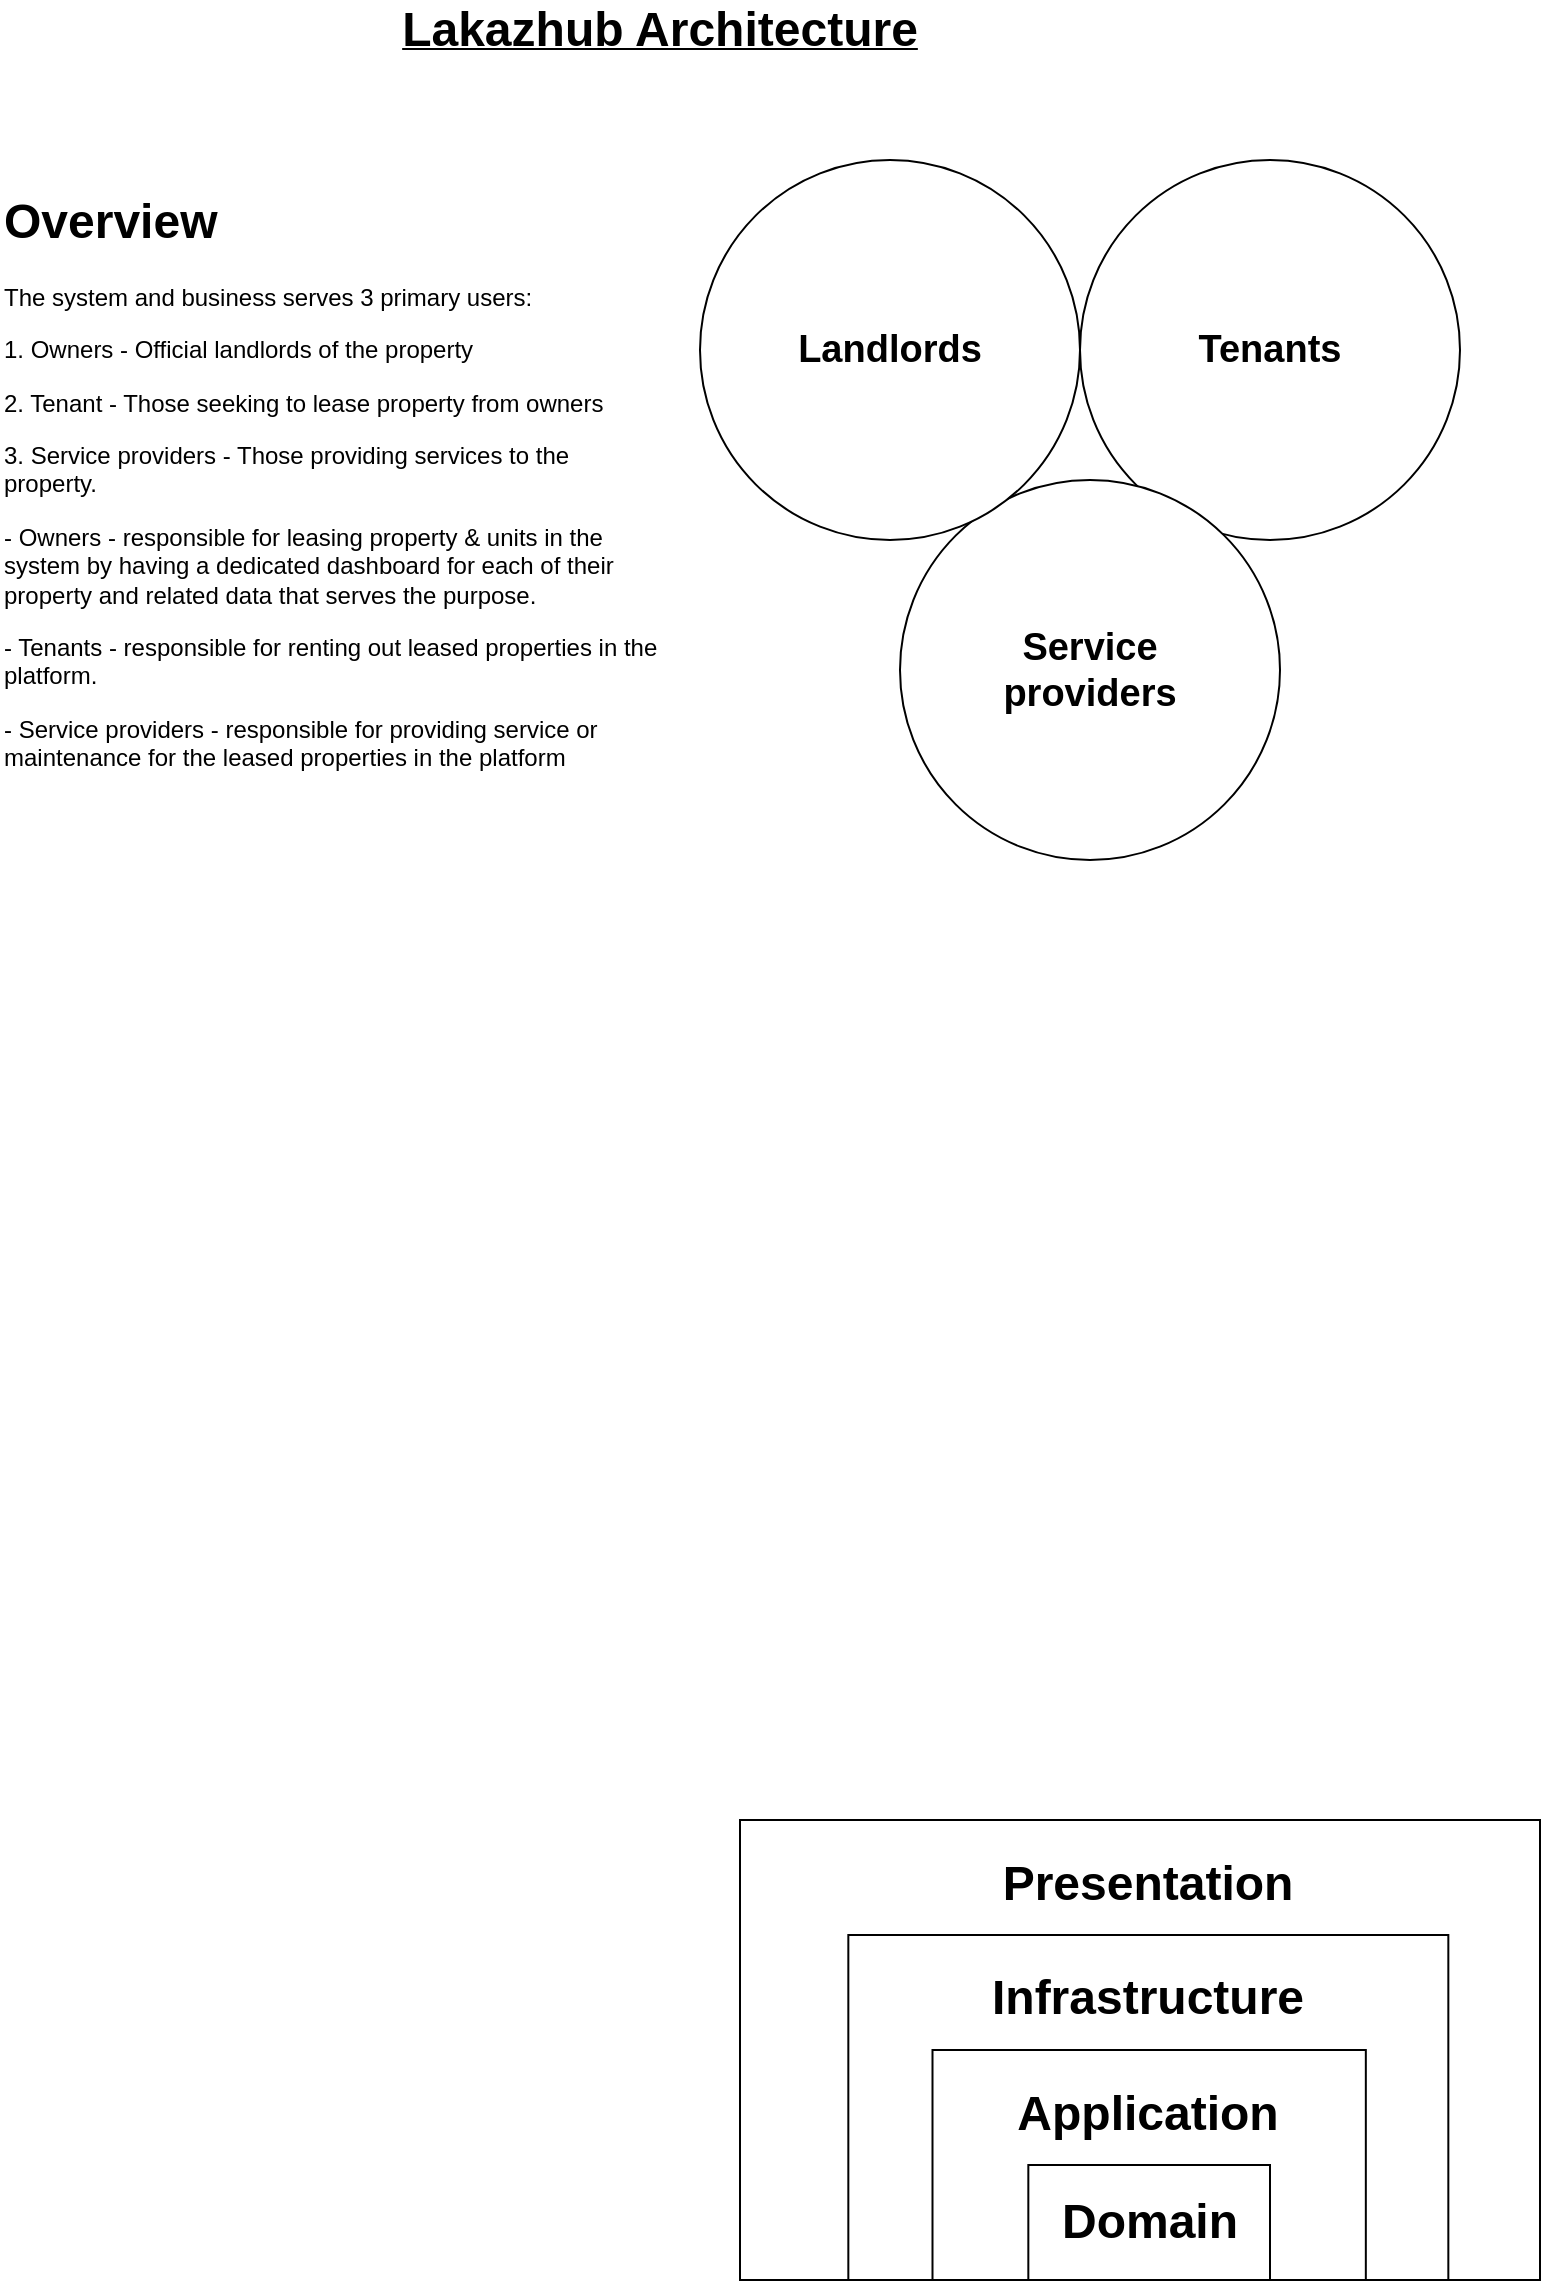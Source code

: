 <mxfile version="27.1.6">
  <diagram name="Page-1" id="5wCCrMCGz2_fKdGjyEey">
    <mxGraphModel dx="1188" dy="655" grid="1" gridSize="10" guides="1" tooltips="1" connect="1" arrows="1" fold="1" page="1" pageScale="1" pageWidth="850" pageHeight="1100" math="0" shadow="0">
      <root>
        <mxCell id="0" />
        <mxCell id="1" parent="0" />
        <mxCell id="TaExUOb9A3CnNy5FOmea-11" value="" style="group" vertex="1" connectable="0" parent="1">
          <mxGeometry x="440" y="960" width="400" height="230" as="geometry" />
        </mxCell>
        <mxCell id="TaExUOb9A3CnNy5FOmea-9" value="" style="rounded=0;whiteSpace=wrap;html=1;" vertex="1" parent="TaExUOb9A3CnNy5FOmea-11">
          <mxGeometry width="400" height="230" as="geometry" />
        </mxCell>
        <mxCell id="TaExUOb9A3CnNy5FOmea-7" value="" style="rounded=0;whiteSpace=wrap;html=1;" vertex="1" parent="TaExUOb9A3CnNy5FOmea-11">
          <mxGeometry x="54.167" y="57.5" width="300" height="172.5" as="geometry" />
        </mxCell>
        <mxCell id="TaExUOb9A3CnNy5FOmea-3" value="" style="rounded=0;whiteSpace=wrap;html=1;" vertex="1" parent="TaExUOb9A3CnNy5FOmea-11">
          <mxGeometry x="96.25" y="115" width="216.667" height="115" as="geometry" />
        </mxCell>
        <mxCell id="TaExUOb9A3CnNy5FOmea-4" value="&lt;b&gt;&lt;font style=&quot;font-size: 24px;&quot;&gt;Application&lt;/font&gt;&lt;/b&gt;" style="text;html=1;align=center;verticalAlign=middle;whiteSpace=wrap;rounded=0;" vertex="1" parent="TaExUOb9A3CnNy5FOmea-11">
          <mxGeometry x="154.167" y="127.778" width="100" height="38.333" as="geometry" />
        </mxCell>
        <mxCell id="TaExUOb9A3CnNy5FOmea-6" value="" style="group" vertex="1" connectable="0" parent="TaExUOb9A3CnNy5FOmea-11">
          <mxGeometry x="144.167" y="172.5" width="120.833" height="57.5" as="geometry" />
        </mxCell>
        <mxCell id="TaExUOb9A3CnNy5FOmea-2" value="" style="rounded=0;whiteSpace=wrap;html=1;" vertex="1" parent="TaExUOb9A3CnNy5FOmea-6">
          <mxGeometry width="120.833" height="57.5" as="geometry" />
        </mxCell>
        <mxCell id="TaExUOb9A3CnNy5FOmea-5" value="&lt;b&gt;&lt;font style=&quot;font-size: 24px;&quot;&gt;Domain&lt;/font&gt;&lt;/b&gt;" style="text;html=1;align=center;verticalAlign=middle;whiteSpace=wrap;rounded=0;" vertex="1" parent="TaExUOb9A3CnNy5FOmea-6">
          <mxGeometry x="10.417" y="9.583" width="100" height="38.333" as="geometry" />
        </mxCell>
        <mxCell id="TaExUOb9A3CnNy5FOmea-8" value="&lt;b&gt;&lt;font style=&quot;font-size: 24px;&quot;&gt;Infrastructure&lt;/font&gt;&lt;/b&gt;" style="text;html=1;align=center;verticalAlign=middle;whiteSpace=wrap;rounded=0;" vertex="1" parent="TaExUOb9A3CnNy5FOmea-11">
          <mxGeometry x="133.333" y="70.278" width="141.667" height="38.333" as="geometry" />
        </mxCell>
        <mxCell id="TaExUOb9A3CnNy5FOmea-10" value="&lt;b&gt;&lt;font style=&quot;font-size: 24px;&quot;&gt;Presentation&lt;/font&gt;&lt;/b&gt;" style="text;html=1;align=center;verticalAlign=middle;whiteSpace=wrap;rounded=0;" vertex="1" parent="TaExUOb9A3CnNy5FOmea-11">
          <mxGeometry x="133.333" y="12.778" width="141.667" height="38.333" as="geometry" />
        </mxCell>
        <mxCell id="TaExUOb9A3CnNy5FOmea-12" value="&lt;font style=&quot;font-size: 24px;&quot;&gt;&lt;b&gt;Lakazhub Architecture&lt;br&gt;&lt;/b&gt;&lt;/font&gt;" style="text;html=1;align=center;verticalAlign=middle;whiteSpace=wrap;rounded=0;fontStyle=4" vertex="1" parent="1">
          <mxGeometry x="260" y="50" width="280" height="30" as="geometry" />
        </mxCell>
        <mxCell id="TaExUOb9A3CnNy5FOmea-23" value="&lt;h1 style=&quot;margin-top: 0px;&quot;&gt;Overview&lt;br&gt;&lt;/h1&gt;&lt;p&gt;The system and business serves 3 primary users:&lt;/p&gt;&lt;p&gt;1. Owners - Official landlords of the property&lt;/p&gt;&lt;p&gt;2. Tenant - Those seeking to lease property from owners&lt;/p&gt;&lt;p&gt;3. Service providers - Those providing services to the property.&lt;/p&gt;&lt;p&gt;- Owners - responsible for leasing property &amp;amp; units in the system by having a dedicated dashboard for each of their property and related data that serves the purpose. &lt;br&gt;&lt;/p&gt;&lt;p&gt;- Tenants - responsible for renting out leased properties in the platform.&lt;/p&gt;&lt;p&gt;- Service providers - responsible for providing service or maintenance for the leased properties in the platform&lt;/p&gt;&lt;p&gt;&lt;br&gt;&lt;/p&gt;&lt;p&gt;&lt;br&gt;&lt;/p&gt;&lt;p&gt;&amp;nbsp; &lt;br&gt;&lt;/p&gt;&lt;br&gt;&lt;p&gt;&lt;br&gt;&lt;/p&gt;" style="text;html=1;whiteSpace=wrap;overflow=hidden;rounded=0;" vertex="1" parent="1">
          <mxGeometry x="70" y="140" width="330" height="340" as="geometry" />
        </mxCell>
        <mxCell id="TaExUOb9A3CnNy5FOmea-37" value="" style="group" vertex="1" connectable="0" parent="1">
          <mxGeometry x="420" y="130" width="380" height="350" as="geometry" />
        </mxCell>
        <mxCell id="TaExUOb9A3CnNy5FOmea-33" value="" style="group" vertex="1" connectable="0" parent="TaExUOb9A3CnNy5FOmea-37">
          <mxGeometry x="190" width="190" height="190" as="geometry" />
        </mxCell>
        <mxCell id="TaExUOb9A3CnNy5FOmea-25" value="" style="ellipse;whiteSpace=wrap;html=1;aspect=fixed;" vertex="1" parent="TaExUOb9A3CnNy5FOmea-33">
          <mxGeometry width="190" height="190" as="geometry" />
        </mxCell>
        <mxCell id="TaExUOb9A3CnNy5FOmea-28" value="&lt;b&gt;&lt;font style=&quot;font-size: 19px;&quot;&gt;Tenants&lt;/font&gt;&lt;/b&gt;" style="text;html=1;align=center;verticalAlign=middle;whiteSpace=wrap;rounded=0;" vertex="1" parent="TaExUOb9A3CnNy5FOmea-33">
          <mxGeometry x="50" y="80" width="90" height="30" as="geometry" />
        </mxCell>
        <mxCell id="TaExUOb9A3CnNy5FOmea-35" value="" style="group;fillColor=none;" vertex="1" connectable="0" parent="TaExUOb9A3CnNy5FOmea-37">
          <mxGeometry x="100" y="160" width="190" height="190" as="geometry" />
        </mxCell>
        <mxCell id="TaExUOb9A3CnNy5FOmea-26" value="" style="ellipse;whiteSpace=wrap;html=1;aspect=fixed;" vertex="1" parent="TaExUOb9A3CnNy5FOmea-35">
          <mxGeometry width="190" height="190" as="geometry" />
        </mxCell>
        <mxCell id="TaExUOb9A3CnNy5FOmea-27" value="&lt;b&gt;&lt;font style=&quot;font-size: 19px;&quot;&gt;&lt;font&gt;Service providers&lt;/font&gt;&lt;font&gt;&lt;br&gt;&lt;/font&gt;&lt;/font&gt;&lt;/b&gt;" style="text;html=1;align=center;verticalAlign=middle;whiteSpace=wrap;rounded=0;" vertex="1" parent="TaExUOb9A3CnNy5FOmea-35">
          <mxGeometry x="50" y="80" width="90" height="30" as="geometry" />
        </mxCell>
        <mxCell id="TaExUOb9A3CnNy5FOmea-36" value="" style="group" vertex="1" connectable="0" parent="TaExUOb9A3CnNy5FOmea-37">
          <mxGeometry width="190" height="190" as="geometry" />
        </mxCell>
        <mxCell id="TaExUOb9A3CnNy5FOmea-24" value="" style="ellipse;whiteSpace=wrap;html=1;aspect=fixed;labelBackgroundColor=default;" vertex="1" parent="TaExUOb9A3CnNy5FOmea-36">
          <mxGeometry width="190" height="190" as="geometry" />
        </mxCell>
        <mxCell id="TaExUOb9A3CnNy5FOmea-30" value="&lt;b&gt;Landlords&lt;/b&gt;" style="text;html=1;align=center;verticalAlign=middle;whiteSpace=wrap;rounded=0;fontSize=19;" vertex="1" parent="TaExUOb9A3CnNy5FOmea-36">
          <mxGeometry x="50" y="80" width="90" height="30" as="geometry" />
        </mxCell>
      </root>
    </mxGraphModel>
  </diagram>
</mxfile>
